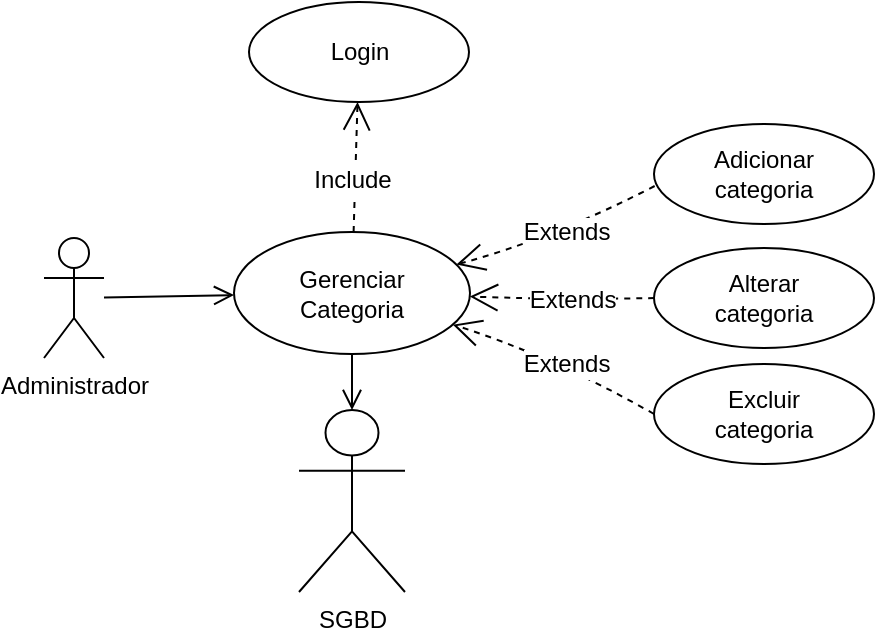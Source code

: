 <mxfile version="26.2.2">
  <diagram name="Page-1" id="XKuFGBFuqH11n4ffUUHy">
    <mxGraphModel dx="1866" dy="1241" grid="0" gridSize="10" guides="1" tooltips="1" connect="1" arrows="1" fold="1" page="1" pageScale="1" pageWidth="1169" pageHeight="827" math="0" shadow="0">
      <root>
        <mxCell id="0" />
        <mxCell id="1" parent="0" />
        <mxCell id="M98I_Dfe5uiVffybFT3l-4" value="Administrador" style="shape=umlActor;verticalLabelPosition=bottom;verticalAlign=top;html=1;" parent="1" vertex="1">
          <mxGeometry x="-1085" y="-534" width="30" height="60" as="geometry" />
        </mxCell>
        <mxCell id="M98I_Dfe5uiVffybFT3l-5" value="&lt;div&gt;SGBD&lt;/div&gt;" style="shape=umlActor;verticalLabelPosition=bottom;verticalAlign=top;html=1;" parent="1" vertex="1">
          <mxGeometry x="-957.5" y="-448" width="53" height="91" as="geometry" />
        </mxCell>
        <mxCell id="M98I_Dfe5uiVffybFT3l-7" value="Login" style="ellipse;whiteSpace=wrap;html=1;rotation=0;" parent="1" vertex="1">
          <mxGeometry x="-982.5" y="-652" width="110" height="50" as="geometry" />
        </mxCell>
        <mxCell id="M98I_Dfe5uiVffybFT3l-12" value="Gerenciar&lt;div&gt;Categoria&lt;/div&gt;" style="ellipse;whiteSpace=wrap;html=1;" parent="1" vertex="1">
          <mxGeometry x="-990" y="-537" width="118" height="61" as="geometry" />
        </mxCell>
        <mxCell id="M98I_Dfe5uiVffybFT3l-19" value="Include" style="endArrow=open;endSize=12;dashed=1;html=1;rounded=0;fontSize=12;" parent="1" source="M98I_Dfe5uiVffybFT3l-12" target="M98I_Dfe5uiVffybFT3l-7" edge="1">
          <mxGeometry x="-0.22" y="2" width="160" relative="1" as="geometry">
            <mxPoint x="-456" y="-424" as="sourcePoint" />
            <mxPoint x="-416" y="-358" as="targetPoint" />
            <mxPoint as="offset" />
          </mxGeometry>
        </mxCell>
        <mxCell id="M98I_Dfe5uiVffybFT3l-26" value="Adicionar&lt;div&gt;categoria&lt;/div&gt;" style="ellipse;whiteSpace=wrap;html=1;rotation=0;" parent="1" vertex="1">
          <mxGeometry x="-780" y="-591" width="110" height="50" as="geometry" />
        </mxCell>
        <mxCell id="M98I_Dfe5uiVffybFT3l-27" value="Extends" style="endArrow=open;endSize=12;dashed=1;html=1;rounded=0;fontSize=12;curved=1;exitX=0.003;exitY=0.62;exitDx=0;exitDy=0;exitPerimeter=0;" parent="1" source="M98I_Dfe5uiVffybFT3l-26" target="M98I_Dfe5uiVffybFT3l-12" edge="1">
          <mxGeometry x="-0.068" width="160" relative="1" as="geometry">
            <mxPoint x="-488" y="9" as="sourcePoint" />
            <mxPoint x="-587" y="128" as="targetPoint" />
            <mxPoint as="offset" />
            <Array as="points">
              <mxPoint x="-830" y="-534" />
            </Array>
          </mxGeometry>
        </mxCell>
        <mxCell id="M98I_Dfe5uiVffybFT3l-28" value="Alterar&lt;div&gt;categoria&lt;/div&gt;" style="ellipse;whiteSpace=wrap;html=1;rotation=0;" parent="1" vertex="1">
          <mxGeometry x="-780" y="-529" width="110" height="50" as="geometry" />
        </mxCell>
        <mxCell id="M98I_Dfe5uiVffybFT3l-29" value="Extends" style="endArrow=open;endSize=12;dashed=1;html=1;rounded=0;fontSize=12;curved=1;exitX=0;exitY=0.5;exitDx=0;exitDy=0;" parent="1" source="M98I_Dfe5uiVffybFT3l-28" edge="1">
          <mxGeometry x="-0.108" width="160" relative="1" as="geometry">
            <mxPoint x="-779.867" y="-501.736" as="sourcePoint" />
            <mxPoint x="-872.102" y="-504.703" as="targetPoint" />
            <mxPoint as="offset" />
            <Array as="points">
              <mxPoint x="-820" y="-503" />
            </Array>
          </mxGeometry>
        </mxCell>
        <mxCell id="M98I_Dfe5uiVffybFT3l-30" value="Excluir&lt;div&gt;categoria&lt;/div&gt;" style="ellipse;whiteSpace=wrap;html=1;rotation=0;" parent="1" vertex="1">
          <mxGeometry x="-780" y="-471" width="110" height="50" as="geometry" />
        </mxCell>
        <mxCell id="M98I_Dfe5uiVffybFT3l-31" value="Extends" style="endArrow=open;endSize=12;dashed=1;html=1;rounded=0;fontSize=12;curved=1;exitX=0;exitY=0.5;exitDx=0;exitDy=0;" parent="1" source="M98I_Dfe5uiVffybFT3l-30" edge="1">
          <mxGeometry x="-0.082" width="160" relative="1" as="geometry">
            <mxPoint x="-770.444" y="-456.083" as="sourcePoint" />
            <mxPoint x="-880.571" y="-490.668" as="targetPoint" />
            <mxPoint as="offset" />
            <Array as="points">
              <mxPoint x="-831" y="-475" />
            </Array>
          </mxGeometry>
        </mxCell>
        <mxCell id="M98I_Dfe5uiVffybFT3l-95" value="" style="endArrow=open;html=1;rounded=0;fontSize=12;startSize=8;endSize=8;endFill=0;curved=1;" parent="1" source="M98I_Dfe5uiVffybFT3l-4" target="M98I_Dfe5uiVffybFT3l-12" edge="1">
          <mxGeometry relative="1" as="geometry">
            <mxPoint x="-1101" y="-162" as="sourcePoint" />
            <mxPoint x="-637" y="-226" as="targetPoint" />
            <Array as="points" />
          </mxGeometry>
        </mxCell>
        <mxCell id="M98I_Dfe5uiVffybFT3l-101" value="" style="endArrow=open;html=1;rounded=0;fontSize=12;startSize=8;endSize=8;endFill=0;" parent="1" source="M98I_Dfe5uiVffybFT3l-12" target="M98I_Dfe5uiVffybFT3l-5" edge="1">
          <mxGeometry relative="1" as="geometry">
            <mxPoint x="-523" y="-285" as="sourcePoint" />
            <mxPoint x="75" y="-471" as="targetPoint" />
          </mxGeometry>
        </mxCell>
      </root>
    </mxGraphModel>
  </diagram>
</mxfile>
